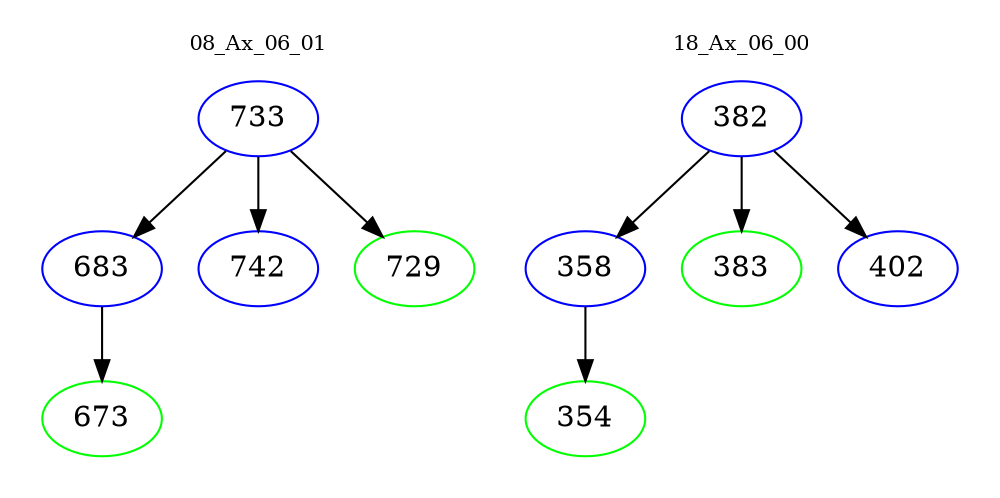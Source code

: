 digraph{
subgraph cluster_0 {
color = white
label = "08_Ax_06_01";
fontsize=10;
T0_733 [label="733", color="blue"]
T0_733 -> T0_683 [color="black"]
T0_683 [label="683", color="blue"]
T0_683 -> T0_673 [color="black"]
T0_673 [label="673", color="green"]
T0_733 -> T0_742 [color="black"]
T0_742 [label="742", color="blue"]
T0_733 -> T0_729 [color="black"]
T0_729 [label="729", color="green"]
}
subgraph cluster_1 {
color = white
label = "18_Ax_06_00";
fontsize=10;
T1_382 [label="382", color="blue"]
T1_382 -> T1_358 [color="black"]
T1_358 [label="358", color="blue"]
T1_358 -> T1_354 [color="black"]
T1_354 [label="354", color="green"]
T1_382 -> T1_383 [color="black"]
T1_383 [label="383", color="green"]
T1_382 -> T1_402 [color="black"]
T1_402 [label="402", color="blue"]
}
}
